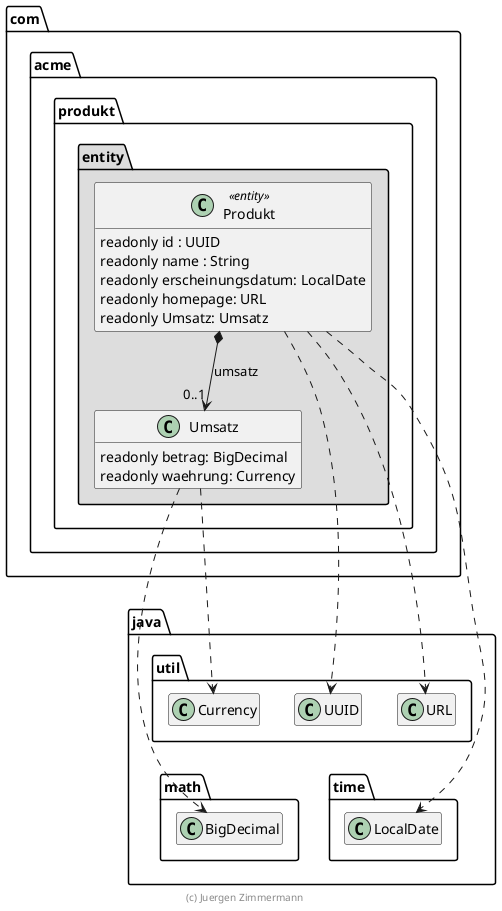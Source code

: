 ' Copyright (C) 2019 - present Juergen Zimmermann, Hochschule Karlsruhe
'
' This program is free software: you can redistribute it and/or modify
' it under the terms of the GNU General Public License as published by
' the Free Software Foundation, either version 3 of the License, or
' (at your option) any later version.
'
' This program is distributed in the hope that it will be useful,
' but WITHOUT ANY WARRANTY; without even the implied warranty of
' MERCHANTABILITY or FITNESS FOR A PARTICULAR PURPOSE.  See the
' GNU General Public License for more details.
'
' You should have received a copy of the GNU General Public License
' along with this program.  If not, see <https://www.gnu.org/licenses/>.
@startuml Produkt

skinparam classAttributeIconSize 0
' skinparam monochrome true

package java {
    package util {
        class UUID
        class URL
        class Currency
    }

    package math {
        class BigDecimal
    }

    package time {
        class LocalDate
    }

    BigDecimal .up[hidden].> UUID
    UUID .[hidden].> LocalDate
}

package com.acme.produkt.entity #DDDDDD {
    class Umsatz {
        readonly betrag: BigDecimal
        readonly waehrung: Currency
    }

    class Produkt << entity >> {
        readonly id : UUID
        readonly name : String
        readonly erscheinungsdatum: LocalDate
        readonly homepage: URL
        readonly Umsatz: Umsatz
    }

    Produkt *--> "0..1" Umsatz: umsatz

    Produkt ..> UUID
    Produkt ..> LocalDate
    Produkt ..> URL

    Umsatz ..> Currency
    Umsatz ..> BigDecimal
}

hide empty members

footer (c) Juergen Zimmermann

@enduml
